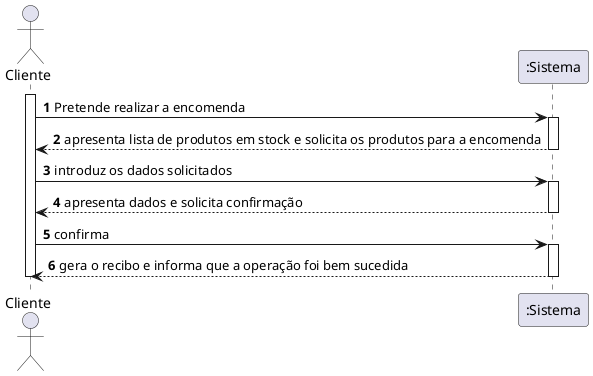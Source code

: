 @startuml
autonumber
actor "Cliente" as UNR

activate UNR
UNR -> ":Sistema" : Pretende realizar a encomenda
activate ":Sistema"
":Sistema" --> UNR : apresenta lista de produtos em stock e solicita os produtos para a encomenda
deactivate ":Sistema"


UNR -> ":Sistema" : introduz os dados solicitados
activate ":Sistema"
":Sistema" --> UNR : apresenta dados e solicita confirmação
deactivate ":Sistema"

UNR -> ":Sistema" : confirma
activate ":Sistema"
":Sistema" --> UNR : gera o recibo e informa que a operação foi bem sucedida
deactivate ":Sistema"

deactivate UNR
@enduml
